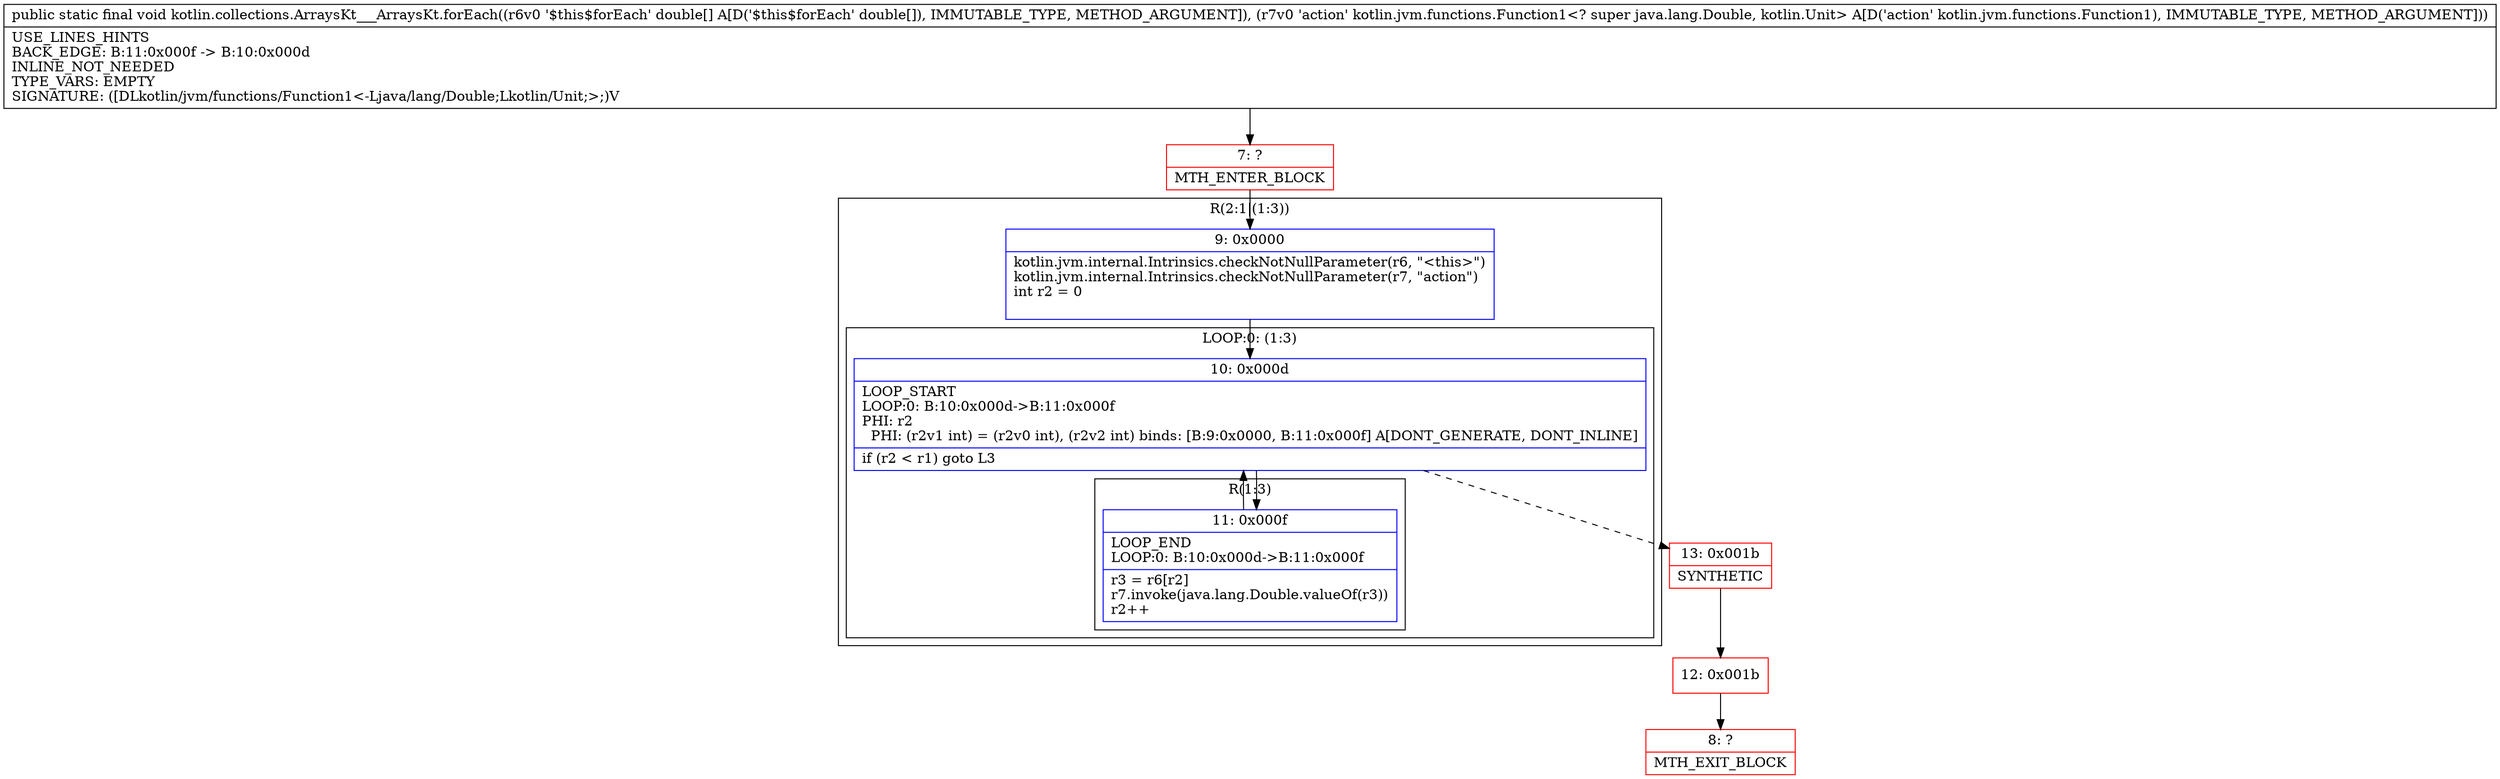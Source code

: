 digraph "CFG forkotlin.collections.ArraysKt___ArraysKt.forEach([DLkotlin\/jvm\/functions\/Function1;)V" {
subgraph cluster_Region_462549281 {
label = "R(2:1|(1:3))";
node [shape=record,color=blue];
Node_9 [shape=record,label="{9\:\ 0x0000|kotlin.jvm.internal.Intrinsics.checkNotNullParameter(r6, \"\<this\>\")\lkotlin.jvm.internal.Intrinsics.checkNotNullParameter(r7, \"action\")\lint r2 = 0\l\l}"];
subgraph cluster_LoopRegion_732244003 {
label = "LOOP:0: (1:3)";
node [shape=record,color=blue];
Node_10 [shape=record,label="{10\:\ 0x000d|LOOP_START\lLOOP:0: B:10:0x000d\-\>B:11:0x000f\lPHI: r2 \l  PHI: (r2v1 int) = (r2v0 int), (r2v2 int) binds: [B:9:0x0000, B:11:0x000f] A[DONT_GENERATE, DONT_INLINE]\l|if (r2 \< r1) goto L3\l}"];
subgraph cluster_Region_220712389 {
label = "R(1:3)";
node [shape=record,color=blue];
Node_11 [shape=record,label="{11\:\ 0x000f|LOOP_END\lLOOP:0: B:10:0x000d\-\>B:11:0x000f\l|r3 = r6[r2]\lr7.invoke(java.lang.Double.valueOf(r3))\lr2++\l}"];
}
}
}
Node_7 [shape=record,color=red,label="{7\:\ ?|MTH_ENTER_BLOCK\l}"];
Node_13 [shape=record,color=red,label="{13\:\ 0x001b|SYNTHETIC\l}"];
Node_12 [shape=record,color=red,label="{12\:\ 0x001b}"];
Node_8 [shape=record,color=red,label="{8\:\ ?|MTH_EXIT_BLOCK\l}"];
MethodNode[shape=record,label="{public static final void kotlin.collections.ArraysKt___ArraysKt.forEach((r6v0 '$this$forEach' double[] A[D('$this$forEach' double[]), IMMUTABLE_TYPE, METHOD_ARGUMENT]), (r7v0 'action' kotlin.jvm.functions.Function1\<? super java.lang.Double, kotlin.Unit\> A[D('action' kotlin.jvm.functions.Function1), IMMUTABLE_TYPE, METHOD_ARGUMENT]))  | USE_LINES_HINTS\lBACK_EDGE: B:11:0x000f \-\> B:10:0x000d\lINLINE_NOT_NEEDED\lTYPE_VARS: EMPTY\lSIGNATURE: ([DLkotlin\/jvm\/functions\/Function1\<\-Ljava\/lang\/Double;Lkotlin\/Unit;\>;)V\l}"];
MethodNode -> Node_7;Node_9 -> Node_10;
Node_10 -> Node_11;
Node_10 -> Node_13[style=dashed];
Node_11 -> Node_10;
Node_7 -> Node_9;
Node_13 -> Node_12;
Node_12 -> Node_8;
}

